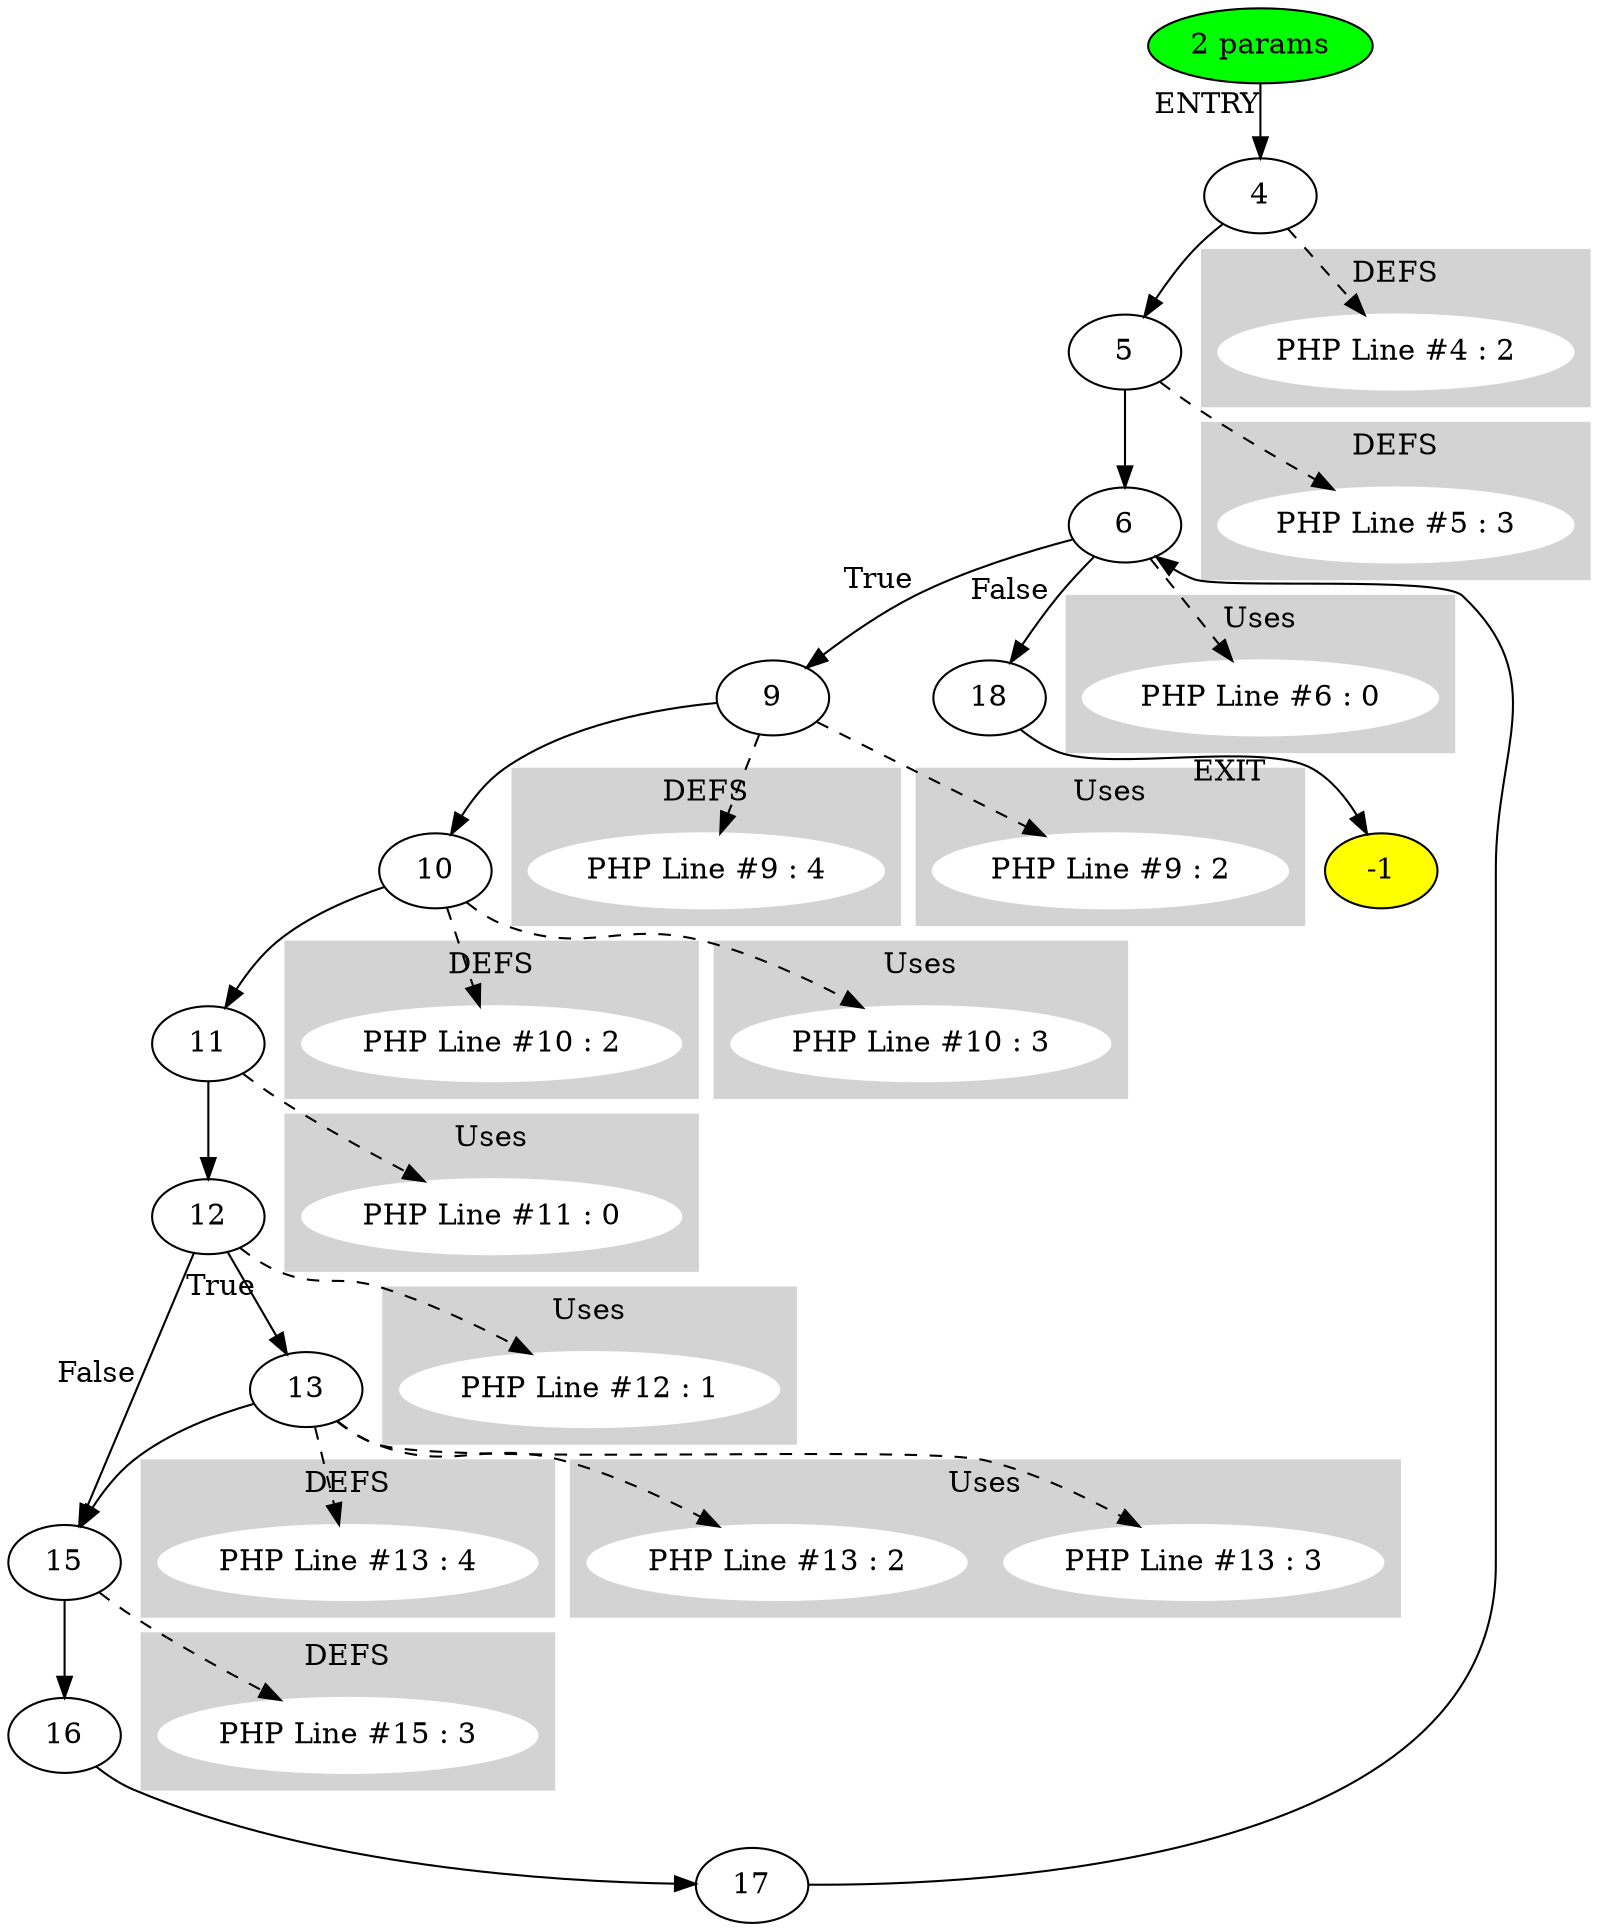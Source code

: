 digraph testName {
0 [label="4"];
1 [label="5"];
2 [label="6"];
3 [label="9"];
4 [label="10"];
5 [label="11"];
6 [label="12"];
7 [label="13"];
8 [label="15"];
9 [label="16"];
10 [label="17"];
11 [label="18"];
0 -> 1;
1 -> 2;
2 -> 3[xlabel="True"];
2 -> 11[xlabel="False"];
3 -> 4;
4 -> 5;
5 -> 6;
6 -> 7[xlabel="True"];
6 -> 8[xlabel="False"];
7 -> 8;
8 -> 9;
9 -> 10;
10 -> 2;
-2 -> 0[xlabel="ENTRY"];
11 -> -1[xlabel="EXIT"];
-2 [fillcolor = green, style = filled]-1 [fillcolor= yellow, style = filled] subgraph cluster_g_0 { style=filled; color=lightgrey; node [style=filled,color=white]; g_0[label= "PHP Line #4 : 2"];label = "DEFS";}
0 -> g_0 [style="dashed"];
subgraph cluster_g_1 { style=filled; color=lightgrey; node [style=filled,color=white]; g_1[label= "PHP Line #5 : 3"];label = "DEFS";}
1 -> g_1 [style="dashed"];
subgraph cluster_g_3 { style=filled; color=lightgrey; node [style=filled,color=white]; g_3[label= "PHP Line #9 : 4"];label = "DEFS";}
3 -> g_3 [style="dashed"];
subgraph cluster_g_4 { style=filled; color=lightgrey; node [style=filled,color=white]; g_4[label= "PHP Line #10 : 2"];label = "DEFS";}
4 -> g_4 [style="dashed"];
subgraph cluster_g_7 { style=filled; color=lightgrey; node [style=filled,color=white]; g_7[label= "PHP Line #13 : 4"];label = "DEFS";}
7 -> g_7 [style="dashed"];
subgraph cluster_g_8 { style=filled; color=lightgrey; node [style=filled,color=white]; g_8[label= "PHP Line #15 : 3"];label = "DEFS";}
8 -> g_8 [style="dashed"];
subgraph cluster_use_2 { style=filled; color=lightgrey; node [style=filled,color=white]; use_2_0[label= "PHP Line #6 : 0"];label = "Uses";}
2 -> use_2_0 [style="dashed"];
subgraph cluster_use_3 { style=filled; color=lightgrey; node [style=filled,color=white]; use_3_2[label= "PHP Line #9 : 2"];label = "Uses";}
3 -> use_3_2 [style="dashed"];
subgraph cluster_use_4 { style=filled; color=lightgrey; node [style=filled,color=white]; use_4_3[label= "PHP Line #10 : 3"];label = "Uses";}
4 -> use_4_3 [style="dashed"];
subgraph cluster_use_5 { style=filled; color=lightgrey; node [style=filled,color=white]; use_5_0[label= "PHP Line #11 : 0"];label = "Uses";}
5 -> use_5_0 [style="dashed"];
subgraph cluster_use_6 { style=filled; color=lightgrey; node [style=filled,color=white]; use_6_1[label= "PHP Line #12 : 1"];label = "Uses";}
6 -> use_6_1 [style="dashed"];
subgraph cluster_use_7 { style=filled; color=lightgrey; node [style=filled,color=white]; use_7_3[label= "PHP Line #13 : 3"];label = "Uses";}
7 -> use_7_3 [style="dashed"];
subgraph cluster_use_7 { style=filled; color=lightgrey; node [style=filled,color=white]; use_7_2[label= "PHP Line #13 : 2"];label = "Uses";}
7 -> use_7_2 [style="dashed"];
-2 [label="2 params"];
}
